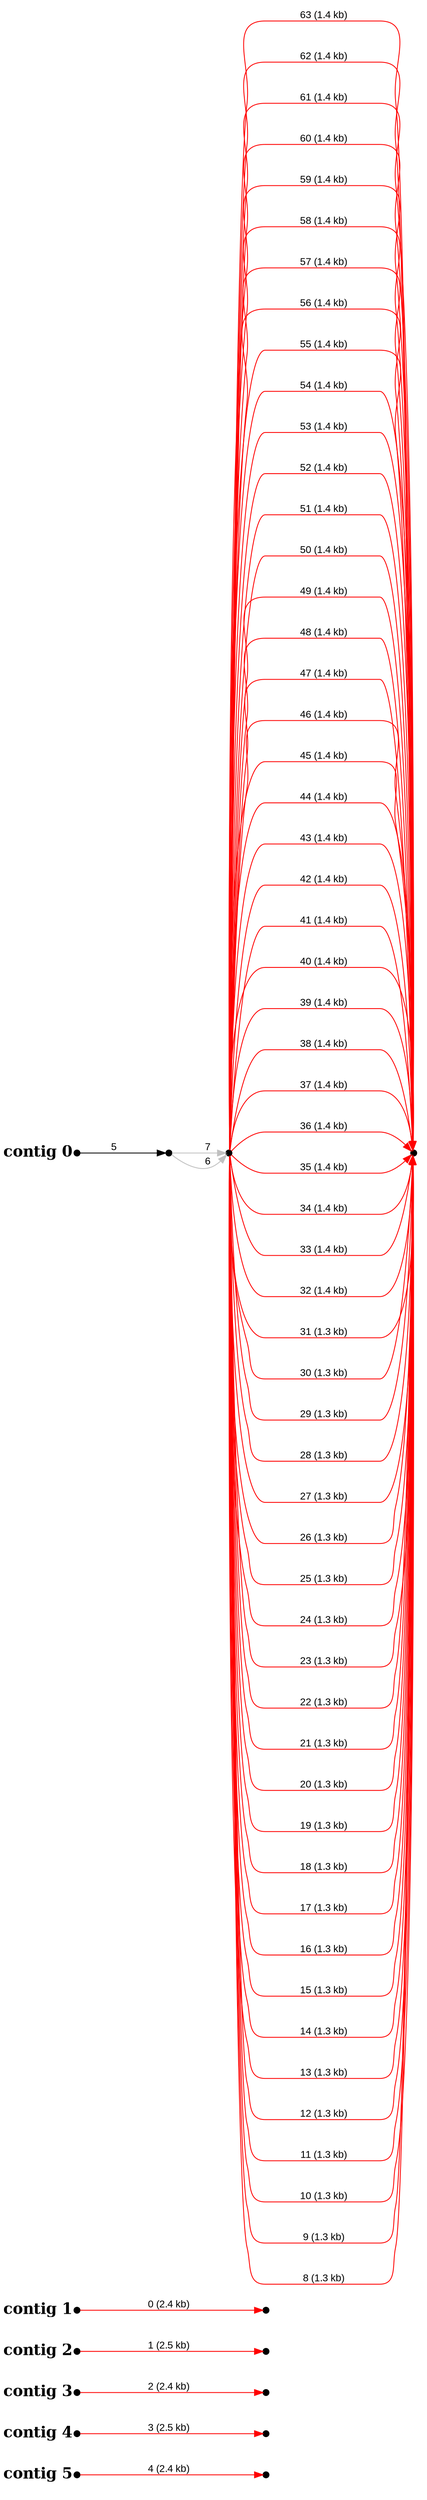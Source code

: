 digraph G {

node [width=0.1,height=0.1,fontsize=10,shape=point];
edge [fontsize=12,penwidth=1,arrowsize=1,fontname=Arial];
margin=1.0;
rankdir=LR;
labeljust=l;
margin=0;

subgraph cluster5 {
color=white;
10 -> 9 [minlen=4,color=red,label="4 (2.4 kb)",taillabel="contig 5",labelangle=180,weight=10000,labeldistance=5,labelfontsize=18,labelfontname="Times-Bold"];
}

subgraph cluster4 {
color=white;
8 -> 7 [minlen=4,color=red,label="3 (2.5 kb)",taillabel="contig 4",labelangle=180,weight=10000,labeldistance=5,labelfontsize=18,labelfontname="Times-Bold"];
}

subgraph cluster3 {
color=white;
6 -> 5 [minlen=4,color=red,label="2 (2.4 kb)",taillabel="contig 3",labelangle=180,weight=10000,labeldistance=5,labelfontsize=18,labelfontname="Times-Bold"];
}

subgraph cluster2 {
color=white;
3 -> 4 [minlen=4,color=red,label="1 (2.5 kb)",taillabel="contig 2",labelangle=180,weight=10000,labeldistance=5,labelfontsize=18,labelfontname="Times-Bold"];
}

subgraph cluster1 {
color=white;
2 -> 1 [minlen=4,color=red,label="0 (2.4 kb)",taillabel="contig 1",labelangle=180,weight=10000,labeldistance=5,labelfontsize=18,labelfontname="Times-Bold"];
}

subgraph cluster0 {
color=white;
11 -> 12 [minlen=2,color=black,label="5",taillabel="contig 0",labelangle=180,weight=10000,labeldistance=5,labelfontsize=18,labelfontname="Times-Bold"];
12 -> 13 [minlen=1,color=gray,label="6"];
12 -> 13 [minlen=1,color=gray,label="7"];
13 -> 0 [minlen=4,color=red,label="8 (1.3 kb)"];
13 -> 0 [minlen=4,color=red,label="9 (1.3 kb)"];
13 -> 0 [minlen=4,color=red,label="10 (1.3 kb)"];
13 -> 0 [minlen=4,color=red,label="11 (1.3 kb)"];
13 -> 0 [minlen=4,color=red,label="12 (1.3 kb)"];
13 -> 0 [minlen=4,color=red,label="13 (1.3 kb)"];
13 -> 0 [minlen=4,color=red,label="14 (1.3 kb)"];
13 -> 0 [minlen=4,color=red,label="15 (1.3 kb)"];
13 -> 0 [minlen=4,color=red,label="16 (1.3 kb)"];
13 -> 0 [minlen=4,color=red,label="17 (1.3 kb)"];
13 -> 0 [minlen=4,color=red,label="18 (1.3 kb)"];
13 -> 0 [minlen=4,color=red,label="19 (1.3 kb)"];
13 -> 0 [minlen=4,color=red,label="20 (1.3 kb)"];
13 -> 0 [minlen=4,color=red,label="21 (1.3 kb)"];
13 -> 0 [minlen=4,color=red,label="22 (1.3 kb)"];
13 -> 0 [minlen=4,color=red,label="23 (1.3 kb)"];
13 -> 0 [minlen=4,color=red,label="24 (1.3 kb)"];
13 -> 0 [minlen=4,color=red,label="25 (1.3 kb)"];
13 -> 0 [minlen=4,color=red,label="26 (1.3 kb)"];
13 -> 0 [minlen=4,color=red,label="27 (1.3 kb)"];
13 -> 0 [minlen=4,color=red,label="28 (1.3 kb)"];
13 -> 0 [minlen=4,color=red,label="29 (1.3 kb)"];
13 -> 0 [minlen=4,color=red,label="30 (1.3 kb)"];
13 -> 0 [minlen=4,color=red,label="31 (1.3 kb)"];
13 -> 0 [minlen=4,color=red,label="32 (1.4 kb)"];
13 -> 0 [minlen=4,color=red,label="33 (1.4 kb)"];
13 -> 0 [minlen=4,color=red,label="34 (1.4 kb)"];
13 -> 0 [minlen=4,color=red,label="35 (1.4 kb)"];
13 -> 0 [minlen=4,color=red,label="36 (1.4 kb)"];
13 -> 0 [minlen=4,color=red,label="37 (1.4 kb)"];
13 -> 0 [minlen=4,color=red,label="38 (1.4 kb)"];
13 -> 0 [minlen=4,color=red,label="39 (1.4 kb)"];
13 -> 0 [minlen=4,color=red,label="40 (1.4 kb)"];
13 -> 0 [minlen=4,color=red,label="41 (1.4 kb)"];
13 -> 0 [minlen=4,color=red,label="42 (1.4 kb)"];
13 -> 0 [minlen=4,color=red,label="43 (1.4 kb)"];
13 -> 0 [minlen=4,color=red,label="44 (1.4 kb)"];
13 -> 0 [minlen=4,color=red,label="45 (1.4 kb)"];
13 -> 0 [minlen=4,color=red,label="46 (1.4 kb)"];
13 -> 0 [minlen=4,color=red,label="47 (1.4 kb)"];
13 -> 0 [minlen=4,color=red,label="48 (1.4 kb)"];
13 -> 0 [minlen=4,color=red,label="49 (1.4 kb)"];
13 -> 0 [minlen=4,color=red,label="50 (1.4 kb)"];
13 -> 0 [minlen=4,color=red,label="51 (1.4 kb)"];
13 -> 0 [minlen=4,color=red,label="52 (1.4 kb)"];
13 -> 0 [minlen=4,color=red,label="53 (1.4 kb)"];
13 -> 0 [minlen=4,color=red,label="54 (1.4 kb)"];
13 -> 0 [minlen=4,color=red,label="55 (1.4 kb)"];
13 -> 0 [minlen=4,color=red,label="56 (1.4 kb)"];
13 -> 0 [minlen=4,color=red,label="57 (1.4 kb)"];
13 -> 0 [minlen=4,color=red,label="58 (1.4 kb)"];
13 -> 0 [minlen=4,color=red,label="59 (1.4 kb)"];
13 -> 0 [minlen=4,color=red,label="60 (1.4 kb)"];
13 -> 0 [minlen=4,color=red,label="61 (1.4 kb)"];
13 -> 0 [minlen=4,color=red,label="62 (1.4 kb)"];
13 -> 0 [minlen=4,color=red,label="63 (1.4 kb)"];
}

}
#done
